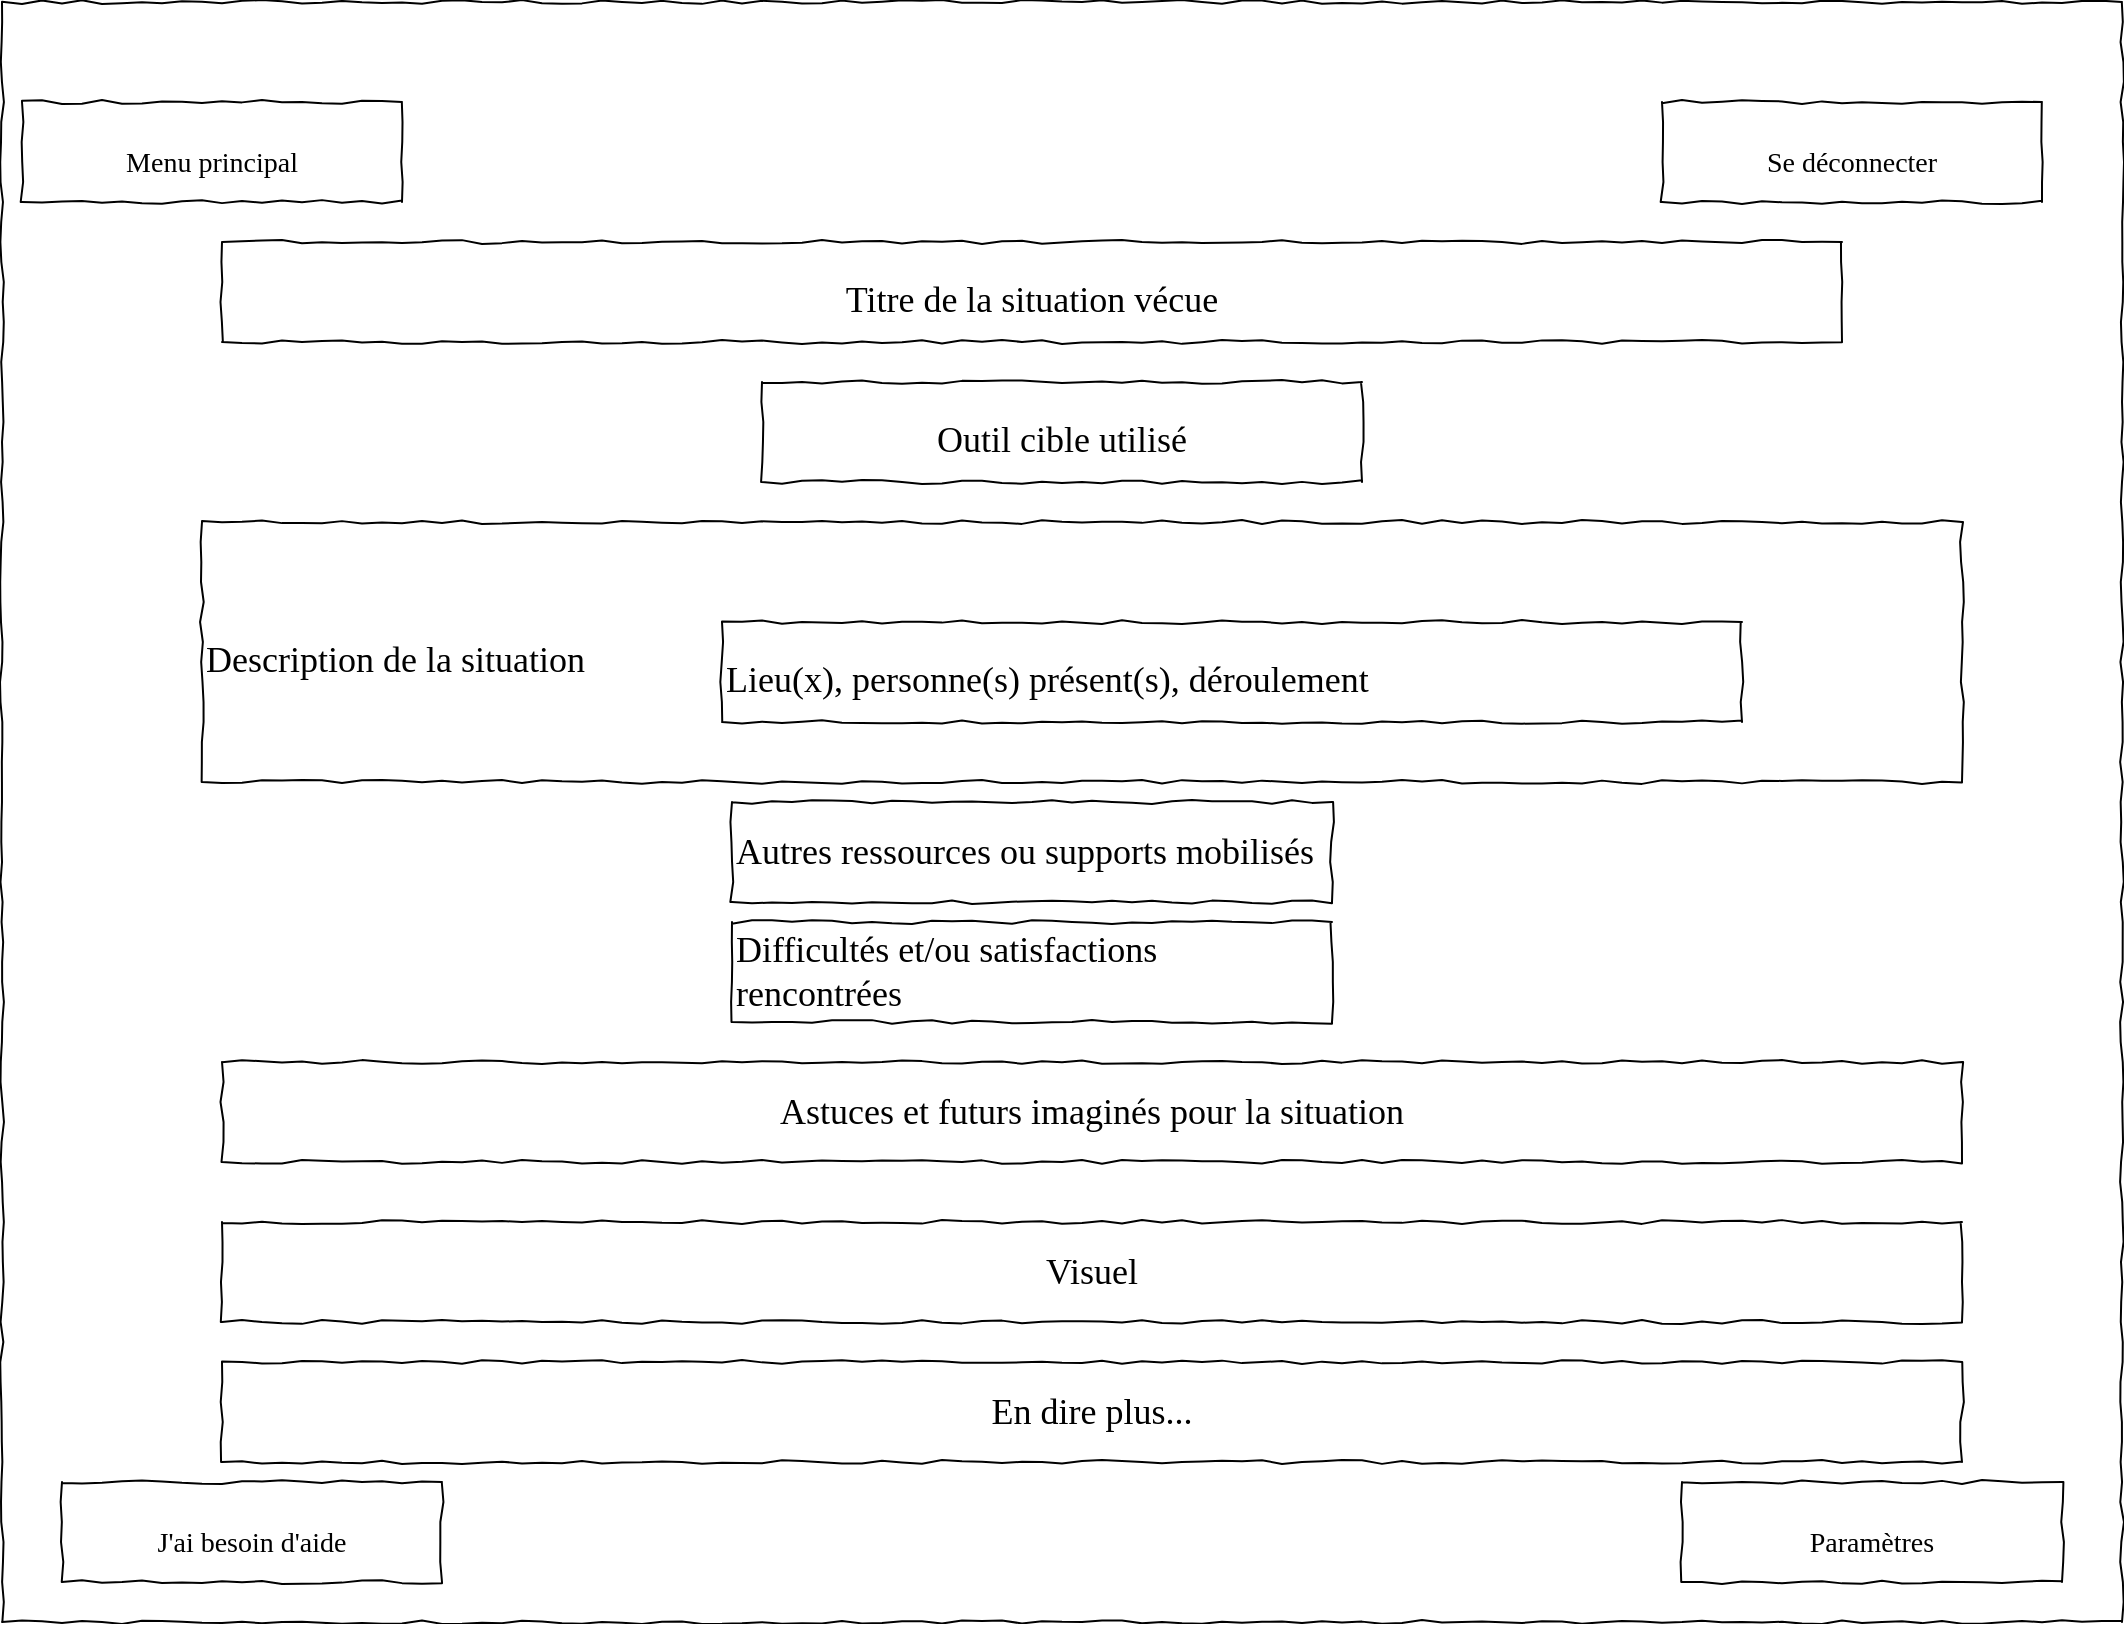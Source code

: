 <mxfile version="20.6.0" type="github">
  <diagram name="Page-1" id="03018318-947c-dd8e-b7a3-06fadd420f32">
    <mxGraphModel dx="1422" dy="724" grid="1" gridSize="10" guides="1" tooltips="1" connect="1" arrows="1" fold="1" page="1" pageScale="1" pageWidth="1100" pageHeight="850" background="#ffffff" math="0" shadow="0">
      <root>
        <mxCell id="0" />
        <mxCell id="1" parent="0" />
        <mxCell id="aPQpte9jZzaYuk0KDLrv-9" value="&lt;div&gt;&lt;font style=&quot;font-size: 18px;&quot;&gt;Description de la situation&lt;/font&gt;&lt;/div&gt;" style="whiteSpace=wrap;html=1;rounded=0;shadow=0;labelBackgroundColor=none;strokeWidth=1;fontFamily=Verdana;fontSize=28;align=left;comic=1;" vertex="1" parent="1">
          <mxGeometry x="130" y="270" width="880" height="130" as="geometry" />
        </mxCell>
        <mxCell id="aPQpte9jZzaYuk0KDLrv-1" value="" style="whiteSpace=wrap;html=1;rounded=0;shadow=0;labelBackgroundColor=none;strokeColor=#000000;strokeWidth=1;fillColor=none;fontFamily=Verdana;fontSize=12;fontColor=#000000;align=center;comic=1;" vertex="1" parent="1">
          <mxGeometry x="30" y="10" width="1060" height="810" as="geometry" />
        </mxCell>
        <mxCell id="aPQpte9jZzaYuk0KDLrv-2" value="&lt;font style=&quot;font-size: 14px;&quot;&gt;Menu principal&lt;br&gt;&lt;/font&gt;" style="whiteSpace=wrap;html=1;rounded=0;shadow=0;labelBackgroundColor=none;strokeWidth=1;fontFamily=Verdana;fontSize=28;align=center;comic=1;" vertex="1" parent="1">
          <mxGeometry x="40" y="60" width="190" height="50" as="geometry" />
        </mxCell>
        <mxCell id="aPQpte9jZzaYuk0KDLrv-4" value="&lt;font style=&quot;font-size: 14px;&quot;&gt;Se déconnecter &lt;br&gt;&lt;/font&gt;" style="whiteSpace=wrap;html=1;rounded=0;shadow=0;labelBackgroundColor=none;strokeWidth=1;fontFamily=Verdana;fontSize=28;align=center;comic=1;" vertex="1" parent="1">
          <mxGeometry x="860" y="60" width="190" height="50" as="geometry" />
        </mxCell>
        <mxCell id="aPQpte9jZzaYuk0KDLrv-5" value="&lt;font style=&quot;font-size: 14px;&quot;&gt;Paramètres &lt;br&gt;&lt;/font&gt;" style="whiteSpace=wrap;html=1;rounded=0;shadow=0;labelBackgroundColor=none;strokeWidth=1;fontFamily=Verdana;fontSize=28;align=center;comic=1;" vertex="1" parent="1">
          <mxGeometry x="870" y="750" width="190" height="50" as="geometry" />
        </mxCell>
        <mxCell id="aPQpte9jZzaYuk0KDLrv-6" value="&lt;font style=&quot;font-size: 14px;&quot;&gt;J&#39;ai besoin d&#39;aide&lt;br&gt;&lt;/font&gt;" style="whiteSpace=wrap;html=1;rounded=0;shadow=0;labelBackgroundColor=none;strokeWidth=1;fontFamily=Verdana;fontSize=28;align=center;comic=1;" vertex="1" parent="1">
          <mxGeometry x="60" y="750" width="190" height="50" as="geometry" />
        </mxCell>
        <mxCell id="aPQpte9jZzaYuk0KDLrv-7" value="&lt;font style=&quot;font-size: 18px;&quot;&gt;Titre de la situation vécue&lt;/font&gt;" style="whiteSpace=wrap;html=1;rounded=0;shadow=0;labelBackgroundColor=none;strokeWidth=1;fontFamily=Verdana;fontSize=28;align=center;comic=1;" vertex="1" parent="1">
          <mxGeometry x="140" y="130" width="810" height="50" as="geometry" />
        </mxCell>
        <mxCell id="aPQpte9jZzaYuk0KDLrv-8" value="&lt;font style=&quot;font-size: 18px;&quot;&gt;Outil cible utilisé&lt;/font&gt;" style="whiteSpace=wrap;html=1;rounded=0;shadow=0;labelBackgroundColor=none;strokeWidth=1;fontFamily=Verdana;fontSize=28;align=center;comic=1;" vertex="1" parent="1">
          <mxGeometry x="410" y="200" width="300" height="50" as="geometry" />
        </mxCell>
        <mxCell id="aPQpte9jZzaYuk0KDLrv-10" value="Autres ressources ou supports mobilisés" style="whiteSpace=wrap;html=1;rounded=0;shadow=0;labelBackgroundColor=none;strokeWidth=1;fontFamily=Verdana;fontSize=18;align=left;comic=1;" vertex="1" parent="1">
          <mxGeometry x="395" y="410" width="300" height="50" as="geometry" />
        </mxCell>
        <mxCell id="aPQpte9jZzaYuk0KDLrv-11" value="Difficultés et/ou satisfactions rencontrées" style="whiteSpace=wrap;html=1;rounded=0;shadow=0;labelBackgroundColor=none;strokeWidth=1;fontFamily=Verdana;fontSize=18;align=left;comic=1;" vertex="1" parent="1">
          <mxGeometry x="395" y="470" width="300" height="50" as="geometry" />
        </mxCell>
        <mxCell id="aPQpte9jZzaYuk0KDLrv-12" value="Astuces et futurs imaginés pour la situation" style="whiteSpace=wrap;html=1;rounded=0;shadow=0;labelBackgroundColor=none;strokeWidth=1;fontFamily=Verdana;fontSize=18;align=center;comic=1;" vertex="1" parent="1">
          <mxGeometry x="140" y="540" width="870" height="50" as="geometry" />
        </mxCell>
        <mxCell id="aPQpte9jZzaYuk0KDLrv-13" value="&lt;div&gt;&lt;font style=&quot;font-size: 18px;&quot;&gt;Lieu(x), personne(s) présent(s), déroulement&lt;br&gt;&lt;/font&gt;&lt;/div&gt;" style="whiteSpace=wrap;html=1;rounded=0;shadow=0;labelBackgroundColor=none;strokeWidth=1;fontFamily=Verdana;fontSize=28;align=left;comic=1;" vertex="1" parent="1">
          <mxGeometry x="390" y="320" width="510" height="50" as="geometry" />
        </mxCell>
        <mxCell id="aPQpte9jZzaYuk0KDLrv-14" value="Visuel" style="whiteSpace=wrap;html=1;rounded=0;shadow=0;labelBackgroundColor=none;strokeWidth=1;fontFamily=Verdana;fontSize=18;align=center;comic=1;" vertex="1" parent="1">
          <mxGeometry x="140" y="620" width="870" height="50" as="geometry" />
        </mxCell>
        <mxCell id="aPQpte9jZzaYuk0KDLrv-15" value="En dire plus..." style="whiteSpace=wrap;html=1;rounded=0;shadow=0;labelBackgroundColor=none;strokeWidth=1;fontFamily=Verdana;fontSize=18;align=center;comic=1;" vertex="1" parent="1">
          <mxGeometry x="140" y="690" width="870" height="50" as="geometry" />
        </mxCell>
      </root>
    </mxGraphModel>
  </diagram>
</mxfile>
